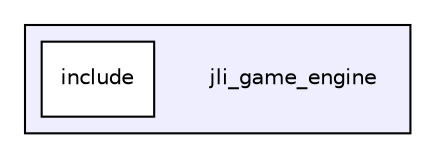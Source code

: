 digraph "jli_game_engine" {
  compound=true
  node [ fontsize="10", fontname="Helvetica"];
  edge [ labelfontsize="10", labelfontname="Helvetica"];
  subgraph clusterdir_fa305a6743bf9d7c8c08216ef1410eed {
    graph [ bgcolor="#eeeeff", pencolor="black", label="" URL="dir_fa305a6743bf9d7c8c08216ef1410eed.html"];
    dir_fa305a6743bf9d7c8c08216ef1410eed [shape=plaintext label="jli_game_engine"];
    dir_3e12380dcd47f0b3d34e51b77e4e0044 [shape=box label="include" color="black" fillcolor="white" style="filled" URL="dir_3e12380dcd47f0b3d34e51b77e4e0044.html"];
  }
}
